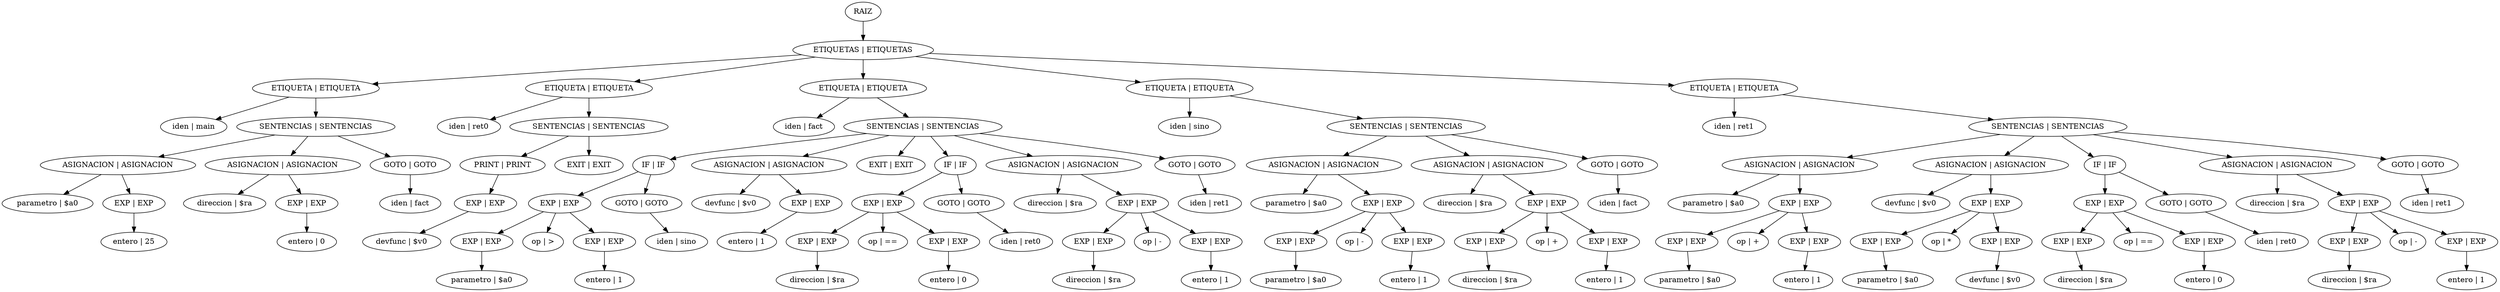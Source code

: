 digraph {
	Node0 [label=RAIZ]
	Node1 [label="ETIQUETAS | ETIQUETAS"]
	Node0 -> Node1
	Node2 [label="ETIQUETA | ETIQUETA"]
	Node1 -> Node2
	Node3 [label="iden | main"]
	Node2 -> Node3
	Node4 [label="SENTENCIAS | SENTENCIAS"]
	Node2 -> Node4
	Node5 [label="ASIGNACION | ASIGNACION"]
	Node4 -> Node5
	Node6 [label="parametro | $a0"]
	Node5 -> Node6
	Node7 [label="EXP | EXP"]
	Node5 -> Node7
	Node8 [label="entero | 25"]
	Node7 -> Node8
	Node9 [label="ASIGNACION | ASIGNACION"]
	Node4 -> Node9
	Node10 [label="direccion | $ra"]
	Node9 -> Node10
	Node11 [label="EXP | EXP"]
	Node9 -> Node11
	Node12 [label="entero | 0"]
	Node11 -> Node12
	Node13 [label="GOTO | GOTO"]
	Node4 -> Node13
	Node14 [label="iden | fact"]
	Node13 -> Node14
	Node15 [label="ETIQUETA | ETIQUETA"]
	Node1 -> Node15
	Node16 [label="iden | ret0"]
	Node15 -> Node16
	Node17 [label="SENTENCIAS | SENTENCIAS"]
	Node15 -> Node17
	Node18 [label="PRINT | PRINT"]
	Node17 -> Node18
	Node19 [label="EXP | EXP"]
	Node18 -> Node19
	Node20 [label="devfunc | $v0"]
	Node19 -> Node20
	Node21 [label="EXIT | EXIT"]
	Node17 -> Node21
	Node22 [label="ETIQUETA | ETIQUETA"]
	Node1 -> Node22
	Node23 [label="iden | fact"]
	Node22 -> Node23
	Node24 [label="SENTENCIAS | SENTENCIAS"]
	Node22 -> Node24
	Node25 [label="IF | IF"]
	Node24 -> Node25
	Node26 [label="EXP | EXP"]
	Node25 -> Node26
	Node27 [label="EXP | EXP"]
	Node26 -> Node27
	Node28 [label="parametro | $a0"]
	Node27 -> Node28
	Node29 [label="op | >"]
	Node26 -> Node29
	Node30 [label="EXP | EXP"]
	Node26 -> Node30
	Node31 [label="entero | 1"]
	Node30 -> Node31
	Node32 [label="GOTO | GOTO"]
	Node25 -> Node32
	Node33 [label="iden | sino"]
	Node32 -> Node33
	Node34 [label="ASIGNACION | ASIGNACION"]
	Node24 -> Node34
	Node35 [label="devfunc | $v0"]
	Node34 -> Node35
	Node36 [label="EXP | EXP"]
	Node34 -> Node36
	Node37 [label="entero | 1"]
	Node36 -> Node37
	Node38 [label="EXIT | EXIT"]
	Node24 -> Node38
	Node39 [label="IF | IF"]
	Node24 -> Node39
	Node40 [label="EXP | EXP"]
	Node39 -> Node40
	Node41 [label="EXP | EXP"]
	Node40 -> Node41
	Node42 [label="direccion | $ra"]
	Node41 -> Node42
	Node43 [label="op | =="]
	Node40 -> Node43
	Node44 [label="EXP | EXP"]
	Node40 -> Node44
	Node45 [label="entero | 0"]
	Node44 -> Node45
	Node46 [label="GOTO | GOTO"]
	Node39 -> Node46
	Node47 [label="iden | ret0"]
	Node46 -> Node47
	Node48 [label="ASIGNACION | ASIGNACION"]
	Node24 -> Node48
	Node49 [label="direccion | $ra"]
	Node48 -> Node49
	Node50 [label="EXP | EXP"]
	Node48 -> Node50
	Node51 [label="EXP | EXP"]
	Node50 -> Node51
	Node52 [label="direccion | $ra"]
	Node51 -> Node52
	Node53 [label="op | -"]
	Node50 -> Node53
	Node54 [label="EXP | EXP"]
	Node50 -> Node54
	Node55 [label="entero | 1"]
	Node54 -> Node55
	Node56 [label="GOTO | GOTO"]
	Node24 -> Node56
	Node57 [label="iden | ret1"]
	Node56 -> Node57
	Node58 [label="ETIQUETA | ETIQUETA"]
	Node1 -> Node58
	Node59 [label="iden | sino"]
	Node58 -> Node59
	Node60 [label="SENTENCIAS | SENTENCIAS"]
	Node58 -> Node60
	Node61 [label="ASIGNACION | ASIGNACION"]
	Node60 -> Node61
	Node62 [label="parametro | $a0"]
	Node61 -> Node62
	Node63 [label="EXP | EXP"]
	Node61 -> Node63
	Node64 [label="EXP | EXP"]
	Node63 -> Node64
	Node65 [label="parametro | $a0"]
	Node64 -> Node65
	Node66 [label="op | -"]
	Node63 -> Node66
	Node67 [label="EXP | EXP"]
	Node63 -> Node67
	Node68 [label="entero | 1"]
	Node67 -> Node68
	Node69 [label="ASIGNACION | ASIGNACION"]
	Node60 -> Node69
	Node70 [label="direccion | $ra"]
	Node69 -> Node70
	Node71 [label="EXP | EXP"]
	Node69 -> Node71
	Node72 [label="EXP | EXP"]
	Node71 -> Node72
	Node73 [label="direccion | $ra"]
	Node72 -> Node73
	Node74 [label="op | +"]
	Node71 -> Node74
	Node75 [label="EXP | EXP"]
	Node71 -> Node75
	Node76 [label="entero | 1"]
	Node75 -> Node76
	Node77 [label="GOTO | GOTO"]
	Node60 -> Node77
	Node78 [label="iden | fact"]
	Node77 -> Node78
	Node79 [label="ETIQUETA | ETIQUETA"]
	Node1 -> Node79
	Node80 [label="iden | ret1"]
	Node79 -> Node80
	Node81 [label="SENTENCIAS | SENTENCIAS"]
	Node79 -> Node81
	Node82 [label="ASIGNACION | ASIGNACION"]
	Node81 -> Node82
	Node83 [label="parametro | $a0"]
	Node82 -> Node83
	Node84 [label="EXP | EXP"]
	Node82 -> Node84
	Node85 [label="EXP | EXP"]
	Node84 -> Node85
	Node86 [label="parametro | $a0"]
	Node85 -> Node86
	Node87 [label="op | +"]
	Node84 -> Node87
	Node88 [label="EXP | EXP"]
	Node84 -> Node88
	Node89 [label="entero | 1"]
	Node88 -> Node89
	Node90 [label="ASIGNACION | ASIGNACION"]
	Node81 -> Node90
	Node91 [label="devfunc | $v0"]
	Node90 -> Node91
	Node92 [label="EXP | EXP"]
	Node90 -> Node92
	Node93 [label="EXP | EXP"]
	Node92 -> Node93
	Node94 [label="parametro | $a0"]
	Node93 -> Node94
	Node95 [label="op | *"]
	Node92 -> Node95
	Node96 [label="EXP | EXP"]
	Node92 -> Node96
	Node97 [label="devfunc | $v0"]
	Node96 -> Node97
	Node98 [label="IF | IF"]
	Node81 -> Node98
	Node99 [label="EXP | EXP"]
	Node98 -> Node99
	Node100 [label="EXP | EXP"]
	Node99 -> Node100
	Node101 [label="direccion | $ra"]
	Node100 -> Node101
	Node102 [label="op | =="]
	Node99 -> Node102
	Node103 [label="EXP | EXP"]
	Node99 -> Node103
	Node104 [label="entero | 0"]
	Node103 -> Node104
	Node105 [label="GOTO | GOTO"]
	Node98 -> Node105
	Node106 [label="iden | ret0"]
	Node105 -> Node106
	Node107 [label="ASIGNACION | ASIGNACION"]
	Node81 -> Node107
	Node108 [label="direccion | $ra"]
	Node107 -> Node108
	Node109 [label="EXP | EXP"]
	Node107 -> Node109
	Node110 [label="EXP | EXP"]
	Node109 -> Node110
	Node111 [label="direccion | $ra"]
	Node110 -> Node111
	Node112 [label="op | -"]
	Node109 -> Node112
	Node113 [label="EXP | EXP"]
	Node109 -> Node113
	Node114 [label="entero | 1"]
	Node113 -> Node114
	Node115 [label="GOTO | GOTO"]
	Node81 -> Node115
	Node116 [label="iden | ret1"]
	Node115 -> Node116
}

